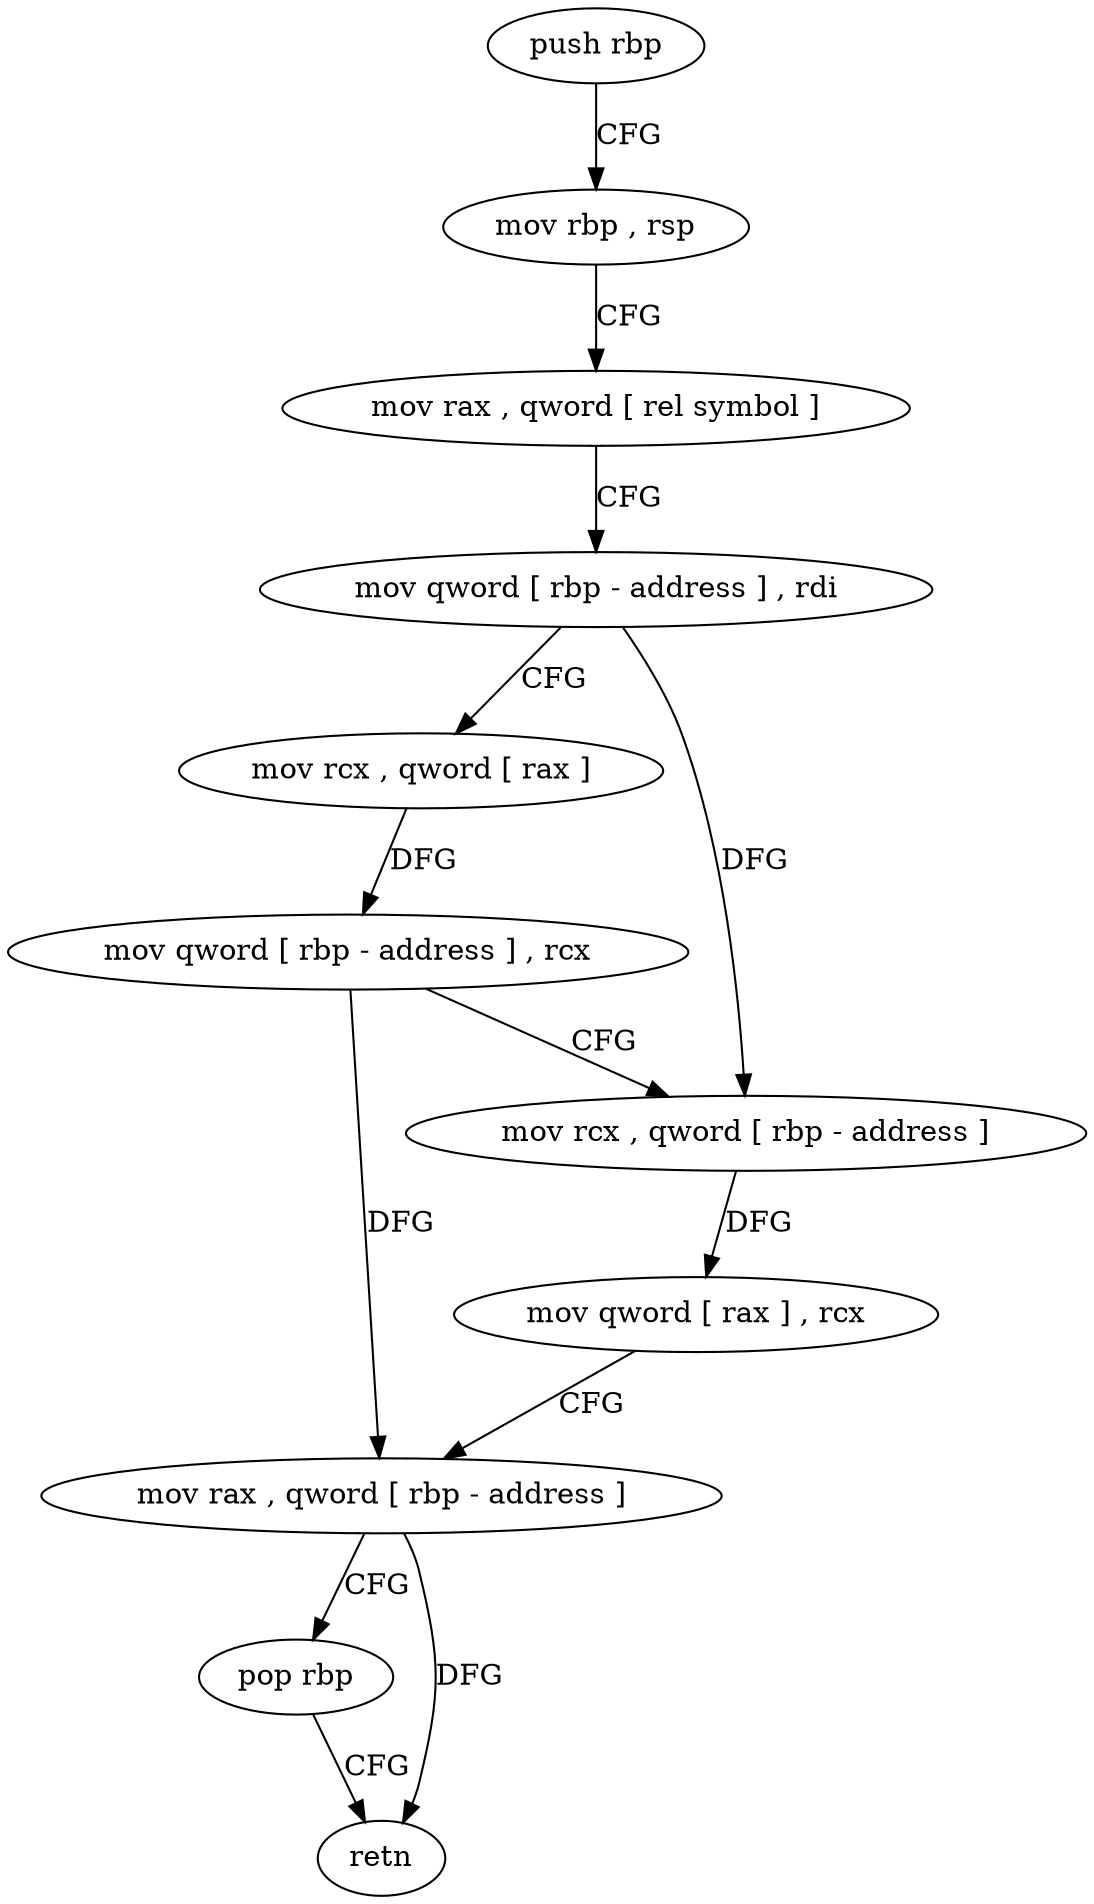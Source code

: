 digraph "func" {
"388160" [label = "push rbp" ]
"388161" [label = "mov rbp , rsp" ]
"388164" [label = "mov rax , qword [ rel symbol ]" ]
"388171" [label = "mov qword [ rbp - address ] , rdi" ]
"388175" [label = "mov rcx , qword [ rax ]" ]
"388178" [label = "mov qword [ rbp - address ] , rcx" ]
"388182" [label = "mov rcx , qword [ rbp - address ]" ]
"388186" [label = "mov qword [ rax ] , rcx" ]
"388189" [label = "mov rax , qword [ rbp - address ]" ]
"388193" [label = "pop rbp" ]
"388194" [label = "retn" ]
"388160" -> "388161" [ label = "CFG" ]
"388161" -> "388164" [ label = "CFG" ]
"388164" -> "388171" [ label = "CFG" ]
"388171" -> "388175" [ label = "CFG" ]
"388171" -> "388182" [ label = "DFG" ]
"388175" -> "388178" [ label = "DFG" ]
"388178" -> "388182" [ label = "CFG" ]
"388178" -> "388189" [ label = "DFG" ]
"388182" -> "388186" [ label = "DFG" ]
"388186" -> "388189" [ label = "CFG" ]
"388189" -> "388193" [ label = "CFG" ]
"388189" -> "388194" [ label = "DFG" ]
"388193" -> "388194" [ label = "CFG" ]
}
